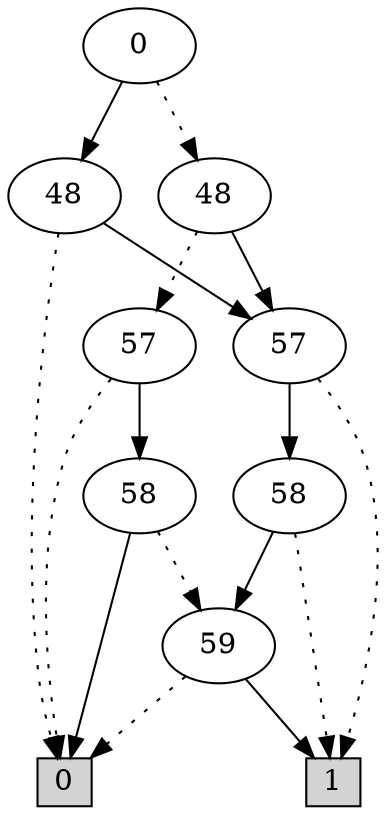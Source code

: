 digraph G {
0 [shape=box, label="0", style=filled, shape=box, height=0.3, width=0.3];
1 [shape=box, label="1", style=filled, shape=box, height=0.3, width=0.3];
3982 [label="0"];
3982 -> 3981 [style=dotted];
3982 -> 3977 [style=filled];
3981 [label="48"];
3981 -> 3954 [style=dotted];
3981 -> 3208 [style=filled];
3954 [label="57"];
3954 -> 0 [style=dotted];
3954 -> 3953 [style=filled];
3953 [label="58"];
3953 -> 120 [style=dotted];
3953 -> 0 [style=filled];
120 [label="59"];
120 -> 0 [style=dotted];
120 -> 1 [style=filled];
3208 [label="57"];
3208 -> 1 [style=dotted];
3208 -> 3206 [style=filled];
3206 [label="58"];
3206 -> 1 [style=dotted];
3206 -> 120 [style=filled];
3977 [label="48"];
3977 -> 0 [style=dotted];
3977 -> 3208 [style=filled];
}
